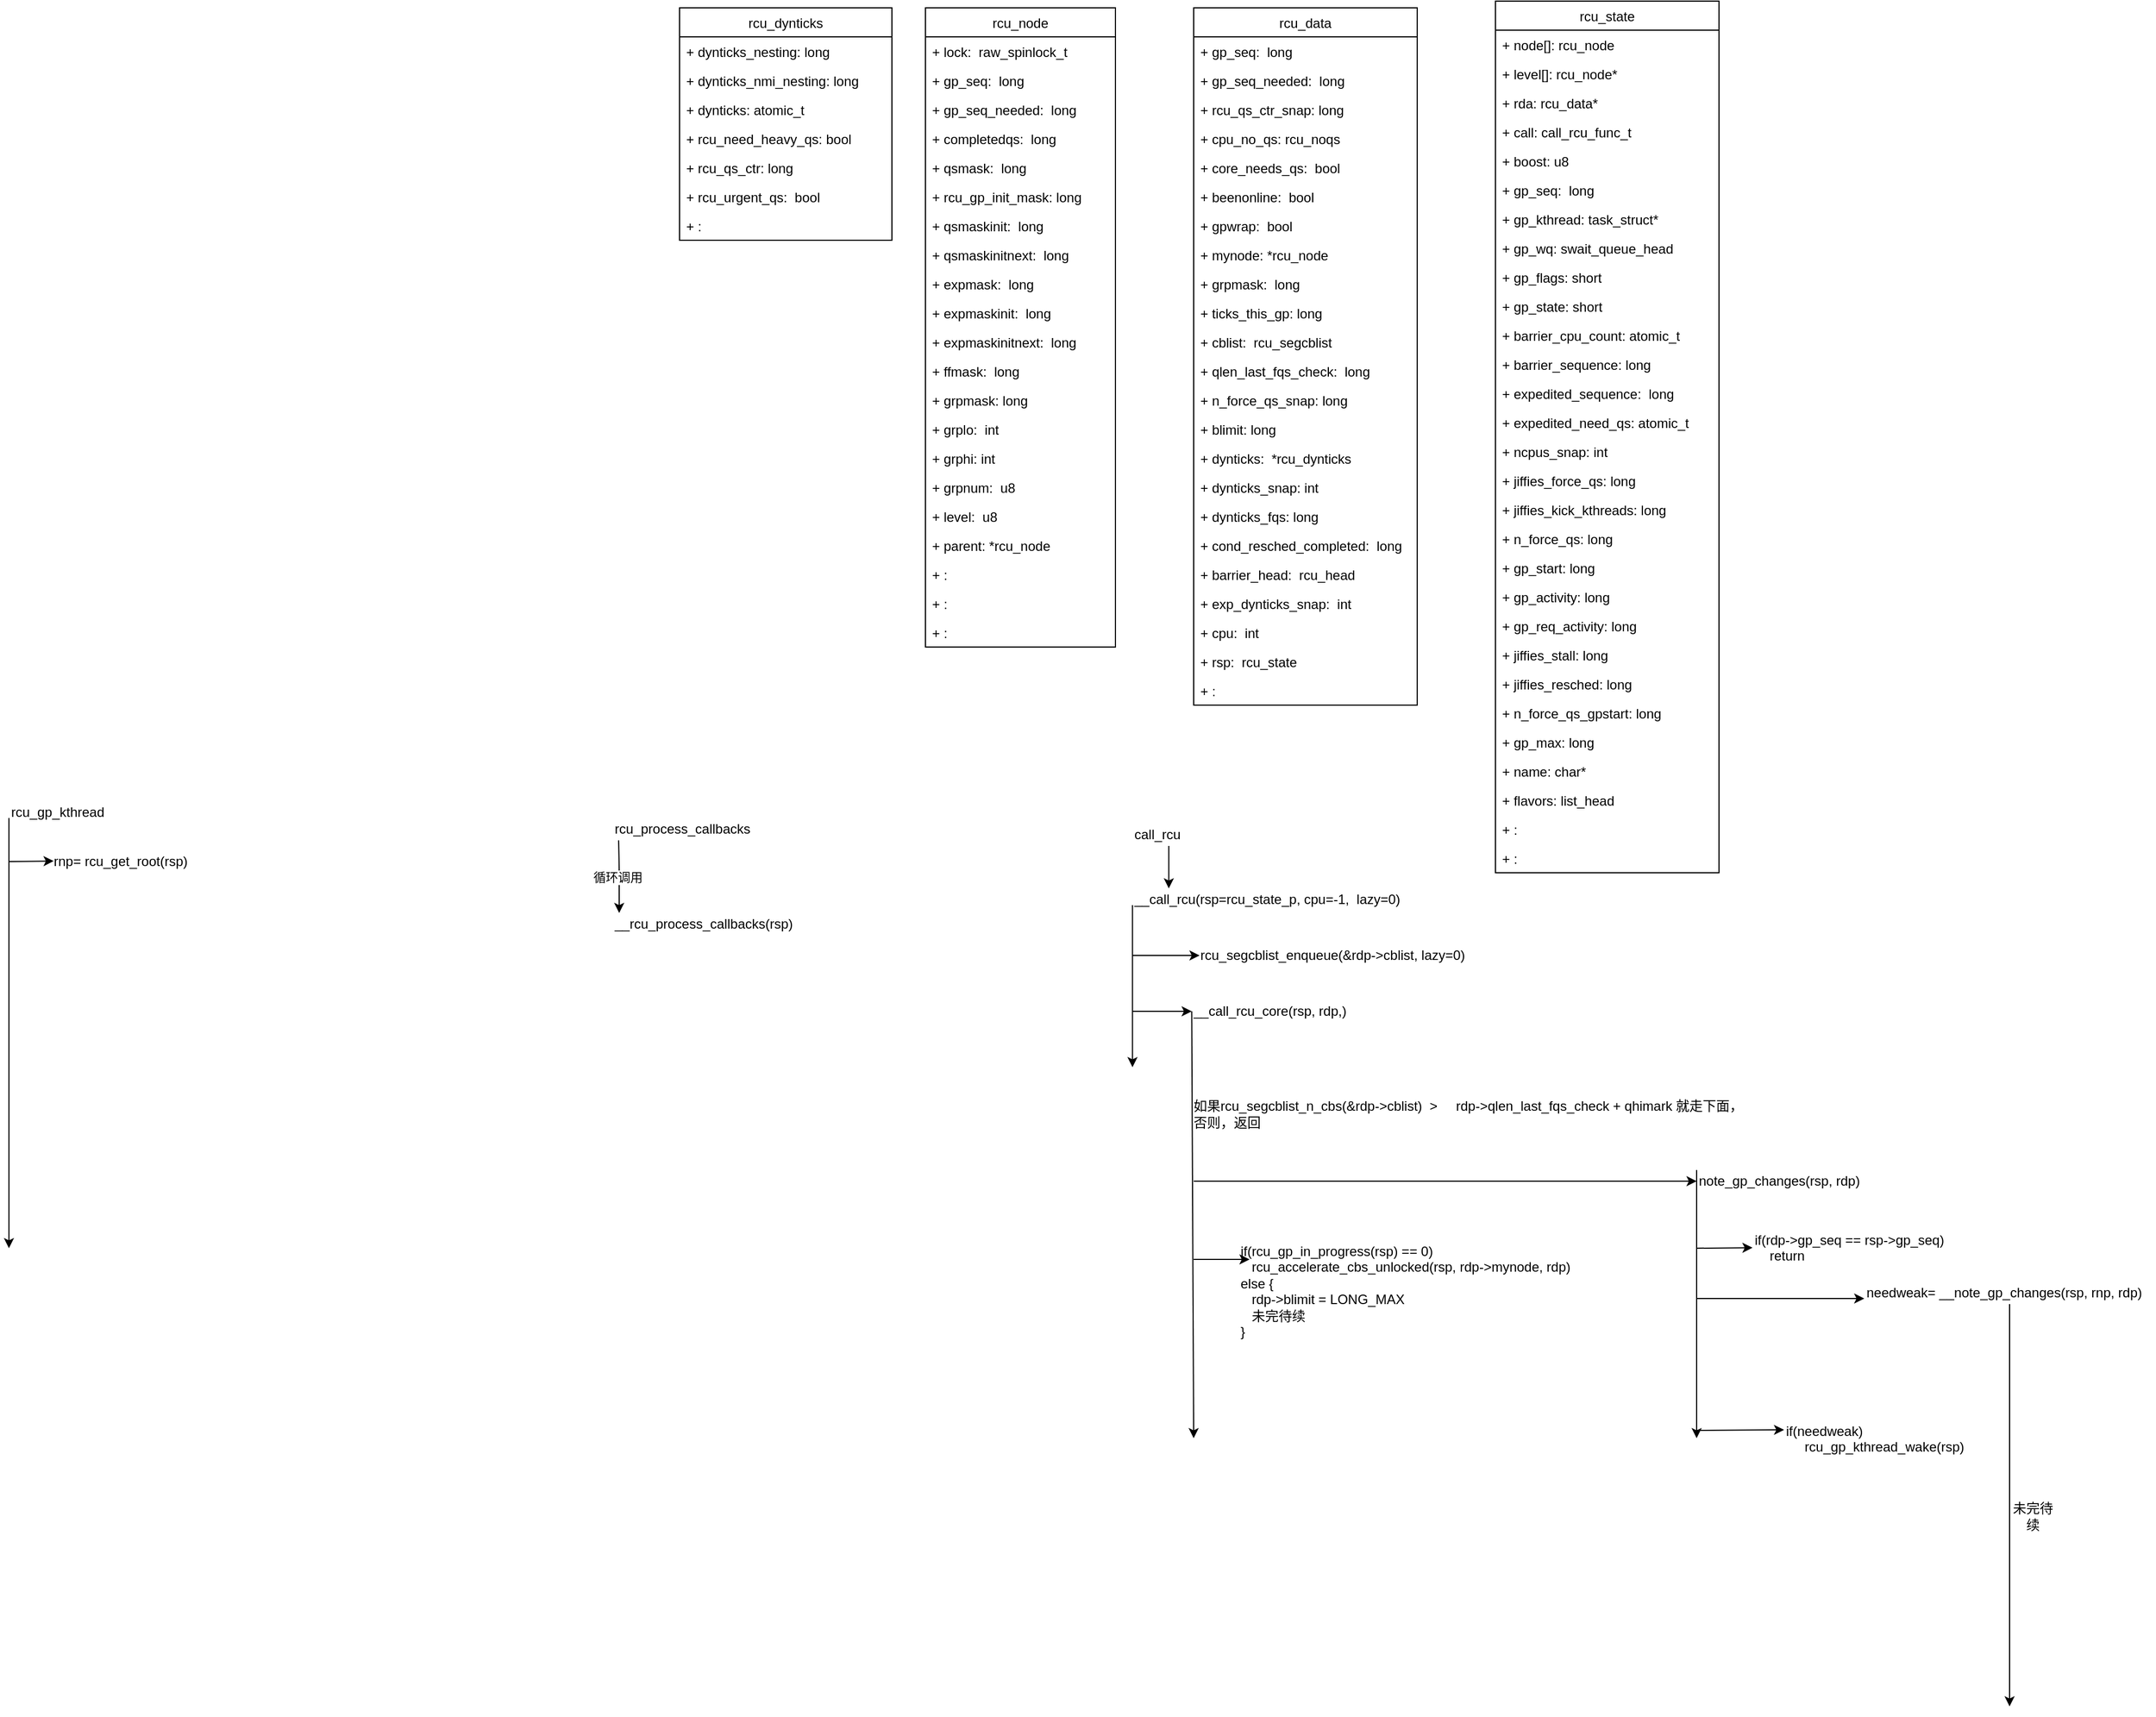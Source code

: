 <mxfile version="14.1.8" type="device"><diagram id="_RgtZ6eF84fD-qyP1BH1" name="RCU"><mxGraphModel dx="1579" dy="551" grid="1" gridSize="10" guides="1" tooltips="1" connect="1" arrows="1" fold="1" page="1" pageScale="1" pageWidth="827" pageHeight="1169" math="0" shadow="0"><root><mxCell id="0"/><mxCell id="1" parent="0"/><mxCell id="BQg806-XoGT8mJGdJp6U-5" value="rcu_dynticks" style="swimlane;fontStyle=0;childLayout=stackLayout;horizontal=1;startSize=26;fillColor=none;horizontalStack=0;resizeParent=1;resizeParentMax=0;resizeLast=0;collapsible=1;marginBottom=0;" vertex="1" parent="1"><mxGeometry x="10" y="70" width="190" height="208" as="geometry"/></mxCell><mxCell id="BQg806-XoGT8mJGdJp6U-6" value="+ dynticks_nesting: long" style="text;strokeColor=none;fillColor=none;align=left;verticalAlign=top;spacingLeft=4;spacingRight=4;overflow=hidden;rotatable=0;points=[[0,0.5],[1,0.5]];portConstraint=eastwest;" vertex="1" parent="BQg806-XoGT8mJGdJp6U-5"><mxGeometry y="26" width="190" height="26" as="geometry"/></mxCell><mxCell id="BQg806-XoGT8mJGdJp6U-7" value="+ dynticks_nmi_nesting: long" style="text;strokeColor=none;fillColor=none;align=left;verticalAlign=top;spacingLeft=4;spacingRight=4;overflow=hidden;rotatable=0;points=[[0,0.5],[1,0.5]];portConstraint=eastwest;" vertex="1" parent="BQg806-XoGT8mJGdJp6U-5"><mxGeometry y="52" width="190" height="26" as="geometry"/></mxCell><mxCell id="BQg806-XoGT8mJGdJp6U-8" value="+ dynticks: atomic_t" style="text;strokeColor=none;fillColor=none;align=left;verticalAlign=top;spacingLeft=4;spacingRight=4;overflow=hidden;rotatable=0;points=[[0,0.5],[1,0.5]];portConstraint=eastwest;" vertex="1" parent="BQg806-XoGT8mJGdJp6U-5"><mxGeometry y="78" width="190" height="26" as="geometry"/></mxCell><mxCell id="BQg806-XoGT8mJGdJp6U-11" value="+ rcu_need_heavy_qs: bool " style="text;strokeColor=none;fillColor=none;align=left;verticalAlign=top;spacingLeft=4;spacingRight=4;overflow=hidden;rotatable=0;points=[[0,0.5],[1,0.5]];portConstraint=eastwest;" vertex="1" parent="BQg806-XoGT8mJGdJp6U-5"><mxGeometry y="104" width="190" height="26" as="geometry"/></mxCell><mxCell id="BQg806-XoGT8mJGdJp6U-12" value="+ rcu_qs_ctr: long " style="text;strokeColor=none;fillColor=none;align=left;verticalAlign=top;spacingLeft=4;spacingRight=4;overflow=hidden;rotatable=0;points=[[0,0.5],[1,0.5]];portConstraint=eastwest;" vertex="1" parent="BQg806-XoGT8mJGdJp6U-5"><mxGeometry y="130" width="190" height="26" as="geometry"/></mxCell><mxCell id="BQg806-XoGT8mJGdJp6U-13" value="+ rcu_urgent_qs:  bool" style="text;strokeColor=none;fillColor=none;align=left;verticalAlign=top;spacingLeft=4;spacingRight=4;overflow=hidden;rotatable=0;points=[[0,0.5],[1,0.5]];portConstraint=eastwest;" vertex="1" parent="BQg806-XoGT8mJGdJp6U-5"><mxGeometry y="156" width="190" height="26" as="geometry"/></mxCell><mxCell id="BQg806-XoGT8mJGdJp6U-14" value="+ : " style="text;strokeColor=none;fillColor=none;align=left;verticalAlign=top;spacingLeft=4;spacingRight=4;overflow=hidden;rotatable=0;points=[[0,0.5],[1,0.5]];portConstraint=eastwest;" vertex="1" parent="BQg806-XoGT8mJGdJp6U-5"><mxGeometry y="182" width="190" height="26" as="geometry"/></mxCell><mxCell id="BQg806-XoGT8mJGdJp6U-15" value="rcu_node" style="swimlane;fontStyle=0;childLayout=stackLayout;horizontal=1;startSize=26;fillColor=none;horizontalStack=0;resizeParent=1;resizeParentMax=0;resizeLast=0;collapsible=1;marginBottom=0;" vertex="1" parent="1"><mxGeometry x="230" y="70" width="170" height="572" as="geometry"/></mxCell><mxCell id="BQg806-XoGT8mJGdJp6U-16" value="+ lock:  raw_spinlock_t " style="text;strokeColor=none;fillColor=none;align=left;verticalAlign=top;spacingLeft=4;spacingRight=4;overflow=hidden;rotatable=0;points=[[0,0.5],[1,0.5]];portConstraint=eastwest;" vertex="1" parent="BQg806-XoGT8mJGdJp6U-15"><mxGeometry y="26" width="170" height="26" as="geometry"/></mxCell><mxCell id="BQg806-XoGT8mJGdJp6U-17" value="+ gp_seq:  long" style="text;strokeColor=none;fillColor=none;align=left;verticalAlign=top;spacingLeft=4;spacingRight=4;overflow=hidden;rotatable=0;points=[[0,0.5],[1,0.5]];portConstraint=eastwest;" vertex="1" parent="BQg806-XoGT8mJGdJp6U-15"><mxGeometry y="52" width="170" height="26" as="geometry"/></mxCell><mxCell id="BQg806-XoGT8mJGdJp6U-18" value="+ gp_seq_needed:  long" style="text;strokeColor=none;fillColor=none;align=left;verticalAlign=top;spacingLeft=4;spacingRight=4;overflow=hidden;rotatable=0;points=[[0,0.5],[1,0.5]];portConstraint=eastwest;" vertex="1" parent="BQg806-XoGT8mJGdJp6U-15"><mxGeometry y="78" width="170" height="26" as="geometry"/></mxCell><mxCell id="BQg806-XoGT8mJGdJp6U-19" value="+ completedqs:  long" style="text;strokeColor=none;fillColor=none;align=left;verticalAlign=top;spacingLeft=4;spacingRight=4;overflow=hidden;rotatable=0;points=[[0,0.5],[1,0.5]];portConstraint=eastwest;" vertex="1" parent="BQg806-XoGT8mJGdJp6U-15"><mxGeometry y="104" width="170" height="26" as="geometry"/></mxCell><mxCell id="BQg806-XoGT8mJGdJp6U-20" value="+ qsmask:  long" style="text;strokeColor=none;fillColor=none;align=left;verticalAlign=top;spacingLeft=4;spacingRight=4;overflow=hidden;rotatable=0;points=[[0,0.5],[1,0.5]];portConstraint=eastwest;" vertex="1" parent="BQg806-XoGT8mJGdJp6U-15"><mxGeometry y="130" width="170" height="26" as="geometry"/></mxCell><mxCell id="BQg806-XoGT8mJGdJp6U-21" value="+ rcu_gp_init_mask: long" style="text;strokeColor=none;fillColor=none;align=left;verticalAlign=top;spacingLeft=4;spacingRight=4;overflow=hidden;rotatable=0;points=[[0,0.5],[1,0.5]];portConstraint=eastwest;" vertex="1" parent="BQg806-XoGT8mJGdJp6U-15"><mxGeometry y="156" width="170" height="26" as="geometry"/></mxCell><mxCell id="BQg806-XoGT8mJGdJp6U-22" value="+ qsmaskinit:  long" style="text;strokeColor=none;fillColor=none;align=left;verticalAlign=top;spacingLeft=4;spacingRight=4;overflow=hidden;rotatable=0;points=[[0,0.5],[1,0.5]];portConstraint=eastwest;" vertex="1" parent="BQg806-XoGT8mJGdJp6U-15"><mxGeometry y="182" width="170" height="26" as="geometry"/></mxCell><mxCell id="BQg806-XoGT8mJGdJp6U-23" value="+ qsmaskinitnext:  long" style="text;strokeColor=none;fillColor=none;align=left;verticalAlign=top;spacingLeft=4;spacingRight=4;overflow=hidden;rotatable=0;points=[[0,0.5],[1,0.5]];portConstraint=eastwest;" vertex="1" parent="BQg806-XoGT8mJGdJp6U-15"><mxGeometry y="208" width="170" height="26" as="geometry"/></mxCell><mxCell id="BQg806-XoGT8mJGdJp6U-24" value="+ expmask:  long" style="text;strokeColor=none;fillColor=none;align=left;verticalAlign=top;spacingLeft=4;spacingRight=4;overflow=hidden;rotatable=0;points=[[0,0.5],[1,0.5]];portConstraint=eastwest;" vertex="1" parent="BQg806-XoGT8mJGdJp6U-15"><mxGeometry y="234" width="170" height="26" as="geometry"/></mxCell><mxCell id="BQg806-XoGT8mJGdJp6U-25" value="+ expmaskinit:  long" style="text;strokeColor=none;fillColor=none;align=left;verticalAlign=top;spacingLeft=4;spacingRight=4;overflow=hidden;rotatable=0;points=[[0,0.5],[1,0.5]];portConstraint=eastwest;" vertex="1" parent="BQg806-XoGT8mJGdJp6U-15"><mxGeometry y="260" width="170" height="26" as="geometry"/></mxCell><mxCell id="BQg806-XoGT8mJGdJp6U-26" value="+ expmaskinitnext:  long" style="text;strokeColor=none;fillColor=none;align=left;verticalAlign=top;spacingLeft=4;spacingRight=4;overflow=hidden;rotatable=0;points=[[0,0.5],[1,0.5]];portConstraint=eastwest;" vertex="1" parent="BQg806-XoGT8mJGdJp6U-15"><mxGeometry y="286" width="170" height="26" as="geometry"/></mxCell><mxCell id="BQg806-XoGT8mJGdJp6U-27" value="+ ffmask:  long" style="text;strokeColor=none;fillColor=none;align=left;verticalAlign=top;spacingLeft=4;spacingRight=4;overflow=hidden;rotatable=0;points=[[0,0.5],[1,0.5]];portConstraint=eastwest;" vertex="1" parent="BQg806-XoGT8mJGdJp6U-15"><mxGeometry y="312" width="170" height="26" as="geometry"/></mxCell><mxCell id="BQg806-XoGT8mJGdJp6U-28" value="+ grpmask: long" style="text;strokeColor=none;fillColor=none;align=left;verticalAlign=top;spacingLeft=4;spacingRight=4;overflow=hidden;rotatable=0;points=[[0,0.5],[1,0.5]];portConstraint=eastwest;" vertex="1" parent="BQg806-XoGT8mJGdJp6U-15"><mxGeometry y="338" width="170" height="26" as="geometry"/></mxCell><mxCell id="BQg806-XoGT8mJGdJp6U-29" value="+ grplo:  int" style="text;strokeColor=none;fillColor=none;align=left;verticalAlign=top;spacingLeft=4;spacingRight=4;overflow=hidden;rotatable=0;points=[[0,0.5],[1,0.5]];portConstraint=eastwest;" vertex="1" parent="BQg806-XoGT8mJGdJp6U-15"><mxGeometry y="364" width="170" height="26" as="geometry"/></mxCell><mxCell id="BQg806-XoGT8mJGdJp6U-30" value="+ grphi: int " style="text;strokeColor=none;fillColor=none;align=left;verticalAlign=top;spacingLeft=4;spacingRight=4;overflow=hidden;rotatable=0;points=[[0,0.5],[1,0.5]];portConstraint=eastwest;" vertex="1" parent="BQg806-XoGT8mJGdJp6U-15"><mxGeometry y="390" width="170" height="26" as="geometry"/></mxCell><mxCell id="BQg806-XoGT8mJGdJp6U-31" value="+ grpnum:  u8" style="text;strokeColor=none;fillColor=none;align=left;verticalAlign=top;spacingLeft=4;spacingRight=4;overflow=hidden;rotatable=0;points=[[0,0.5],[1,0.5]];portConstraint=eastwest;" vertex="1" parent="BQg806-XoGT8mJGdJp6U-15"><mxGeometry y="416" width="170" height="26" as="geometry"/></mxCell><mxCell id="BQg806-XoGT8mJGdJp6U-32" value="+ level:  u8" style="text;strokeColor=none;fillColor=none;align=left;verticalAlign=top;spacingLeft=4;spacingRight=4;overflow=hidden;rotatable=0;points=[[0,0.5],[1,0.5]];portConstraint=eastwest;" vertex="1" parent="BQg806-XoGT8mJGdJp6U-15"><mxGeometry y="442" width="170" height="26" as="geometry"/></mxCell><mxCell id="BQg806-XoGT8mJGdJp6U-33" value="+ parent: *rcu_node " style="text;strokeColor=none;fillColor=none;align=left;verticalAlign=top;spacingLeft=4;spacingRight=4;overflow=hidden;rotatable=0;points=[[0,0.5],[1,0.5]];portConstraint=eastwest;" vertex="1" parent="BQg806-XoGT8mJGdJp6U-15"><mxGeometry y="468" width="170" height="26" as="geometry"/></mxCell><mxCell id="BQg806-XoGT8mJGdJp6U-34" value="+ : " style="text;strokeColor=none;fillColor=none;align=left;verticalAlign=top;spacingLeft=4;spacingRight=4;overflow=hidden;rotatable=0;points=[[0,0.5],[1,0.5]];portConstraint=eastwest;" vertex="1" parent="BQg806-XoGT8mJGdJp6U-15"><mxGeometry y="494" width="170" height="26" as="geometry"/></mxCell><mxCell id="BQg806-XoGT8mJGdJp6U-35" value="+ : " style="text;strokeColor=none;fillColor=none;align=left;verticalAlign=top;spacingLeft=4;spacingRight=4;overflow=hidden;rotatable=0;points=[[0,0.5],[1,0.5]];portConstraint=eastwest;" vertex="1" parent="BQg806-XoGT8mJGdJp6U-15"><mxGeometry y="520" width="170" height="26" as="geometry"/></mxCell><mxCell id="BQg806-XoGT8mJGdJp6U-36" value="+ : " style="text;strokeColor=none;fillColor=none;align=left;verticalAlign=top;spacingLeft=4;spacingRight=4;overflow=hidden;rotatable=0;points=[[0,0.5],[1,0.5]];portConstraint=eastwest;" vertex="1" parent="BQg806-XoGT8mJGdJp6U-15"><mxGeometry y="546" width="170" height="26" as="geometry"/></mxCell><mxCell id="BQg806-XoGT8mJGdJp6U-37" value="rcu_data" style="swimlane;fontStyle=0;childLayout=stackLayout;horizontal=1;startSize=26;fillColor=none;horizontalStack=0;resizeParent=1;resizeParentMax=0;resizeLast=0;collapsible=1;marginBottom=0;" vertex="1" parent="1"><mxGeometry x="470" y="70" width="200" height="624" as="geometry"/></mxCell><mxCell id="BQg806-XoGT8mJGdJp6U-38" value="+ gp_seq:  long" style="text;strokeColor=none;fillColor=none;align=left;verticalAlign=top;spacingLeft=4;spacingRight=4;overflow=hidden;rotatable=0;points=[[0,0.5],[1,0.5]];portConstraint=eastwest;" vertex="1" parent="BQg806-XoGT8mJGdJp6U-37"><mxGeometry y="26" width="200" height="26" as="geometry"/></mxCell><mxCell id="BQg806-XoGT8mJGdJp6U-39" value="+ gp_seq_needed:  long" style="text;strokeColor=none;fillColor=none;align=left;verticalAlign=top;spacingLeft=4;spacingRight=4;overflow=hidden;rotatable=0;points=[[0,0.5],[1,0.5]];portConstraint=eastwest;" vertex="1" parent="BQg806-XoGT8mJGdJp6U-37"><mxGeometry y="52" width="200" height="26" as="geometry"/></mxCell><mxCell id="BQg806-XoGT8mJGdJp6U-40" value="+ rcu_qs_ctr_snap: long" style="text;strokeColor=none;fillColor=none;align=left;verticalAlign=top;spacingLeft=4;spacingRight=4;overflow=hidden;rotatable=0;points=[[0,0.5],[1,0.5]];portConstraint=eastwest;" vertex="1" parent="BQg806-XoGT8mJGdJp6U-37"><mxGeometry y="78" width="200" height="26" as="geometry"/></mxCell><mxCell id="BQg806-XoGT8mJGdJp6U-41" value="+ cpu_no_qs: rcu_noqs " style="text;strokeColor=none;fillColor=none;align=left;verticalAlign=top;spacingLeft=4;spacingRight=4;overflow=hidden;rotatable=0;points=[[0,0.5],[1,0.5]];portConstraint=eastwest;" vertex="1" parent="BQg806-XoGT8mJGdJp6U-37"><mxGeometry y="104" width="200" height="26" as="geometry"/></mxCell><mxCell id="BQg806-XoGT8mJGdJp6U-42" value="+ core_needs_qs:  bool" style="text;strokeColor=none;fillColor=none;align=left;verticalAlign=top;spacingLeft=4;spacingRight=4;overflow=hidden;rotatable=0;points=[[0,0.5],[1,0.5]];portConstraint=eastwest;" vertex="1" parent="BQg806-XoGT8mJGdJp6U-37"><mxGeometry y="130" width="200" height="26" as="geometry"/></mxCell><mxCell id="BQg806-XoGT8mJGdJp6U-43" value="+ beenonline:  bool" style="text;strokeColor=none;fillColor=none;align=left;verticalAlign=top;spacingLeft=4;spacingRight=4;overflow=hidden;rotatable=0;points=[[0,0.5],[1,0.5]];portConstraint=eastwest;" vertex="1" parent="BQg806-XoGT8mJGdJp6U-37"><mxGeometry y="156" width="200" height="26" as="geometry"/></mxCell><mxCell id="BQg806-XoGT8mJGdJp6U-44" value="+ gpwrap:  bool" style="text;strokeColor=none;fillColor=none;align=left;verticalAlign=top;spacingLeft=4;spacingRight=4;overflow=hidden;rotatable=0;points=[[0,0.5],[1,0.5]];portConstraint=eastwest;" vertex="1" parent="BQg806-XoGT8mJGdJp6U-37"><mxGeometry y="182" width="200" height="26" as="geometry"/></mxCell><mxCell id="BQg806-XoGT8mJGdJp6U-45" value="+ mynode: *rcu_node " style="text;strokeColor=none;fillColor=none;align=left;verticalAlign=top;spacingLeft=4;spacingRight=4;overflow=hidden;rotatable=0;points=[[0,0.5],[1,0.5]];portConstraint=eastwest;" vertex="1" parent="BQg806-XoGT8mJGdJp6U-37"><mxGeometry y="208" width="200" height="26" as="geometry"/></mxCell><mxCell id="BQg806-XoGT8mJGdJp6U-46" value="+ grpmask:  long" style="text;strokeColor=none;fillColor=none;align=left;verticalAlign=top;spacingLeft=4;spacingRight=4;overflow=hidden;rotatable=0;points=[[0,0.5],[1,0.5]];portConstraint=eastwest;" vertex="1" parent="BQg806-XoGT8mJGdJp6U-37"><mxGeometry y="234" width="200" height="26" as="geometry"/></mxCell><mxCell id="BQg806-XoGT8mJGdJp6U-47" value="+ ticks_this_gp: long " style="text;strokeColor=none;fillColor=none;align=left;verticalAlign=top;spacingLeft=4;spacingRight=4;overflow=hidden;rotatable=0;points=[[0,0.5],[1,0.5]];portConstraint=eastwest;" vertex="1" parent="BQg806-XoGT8mJGdJp6U-37"><mxGeometry y="260" width="200" height="26" as="geometry"/></mxCell><mxCell id="BQg806-XoGT8mJGdJp6U-48" value="+ cblist:  rcu_segcblist" style="text;strokeColor=none;fillColor=none;align=left;verticalAlign=top;spacingLeft=4;spacingRight=4;overflow=hidden;rotatable=0;points=[[0,0.5],[1,0.5]];portConstraint=eastwest;" vertex="1" parent="BQg806-XoGT8mJGdJp6U-37"><mxGeometry y="286" width="200" height="26" as="geometry"/></mxCell><mxCell id="BQg806-XoGT8mJGdJp6U-49" value="+ qlen_last_fqs_check:  long" style="text;strokeColor=none;fillColor=none;align=left;verticalAlign=top;spacingLeft=4;spacingRight=4;overflow=hidden;rotatable=0;points=[[0,0.5],[1,0.5]];portConstraint=eastwest;" vertex="1" parent="BQg806-XoGT8mJGdJp6U-37"><mxGeometry y="312" width="200" height="26" as="geometry"/></mxCell><mxCell id="BQg806-XoGT8mJGdJp6U-50" value="+ n_force_qs_snap: long" style="text;strokeColor=none;fillColor=none;align=left;verticalAlign=top;spacingLeft=4;spacingRight=4;overflow=hidden;rotatable=0;points=[[0,0.5],[1,0.5]];portConstraint=eastwest;" vertex="1" parent="BQg806-XoGT8mJGdJp6U-37"><mxGeometry y="338" width="200" height="26" as="geometry"/></mxCell><mxCell id="BQg806-XoGT8mJGdJp6U-51" value="+ blimit: long" style="text;strokeColor=none;fillColor=none;align=left;verticalAlign=top;spacingLeft=4;spacingRight=4;overflow=hidden;rotatable=0;points=[[0,0.5],[1,0.5]];portConstraint=eastwest;" vertex="1" parent="BQg806-XoGT8mJGdJp6U-37"><mxGeometry y="364" width="200" height="26" as="geometry"/></mxCell><mxCell id="BQg806-XoGT8mJGdJp6U-52" value="+ dynticks:  *rcu_dynticks" style="text;strokeColor=none;fillColor=none;align=left;verticalAlign=top;spacingLeft=4;spacingRight=4;overflow=hidden;rotatable=0;points=[[0,0.5],[1,0.5]];portConstraint=eastwest;" vertex="1" parent="BQg806-XoGT8mJGdJp6U-37"><mxGeometry y="390" width="200" height="26" as="geometry"/></mxCell><mxCell id="BQg806-XoGT8mJGdJp6U-53" value="+ dynticks_snap: int " style="text;strokeColor=none;fillColor=none;align=left;verticalAlign=top;spacingLeft=4;spacingRight=4;overflow=hidden;rotatable=0;points=[[0,0.5],[1,0.5]];portConstraint=eastwest;" vertex="1" parent="BQg806-XoGT8mJGdJp6U-37"><mxGeometry y="416" width="200" height="26" as="geometry"/></mxCell><mxCell id="BQg806-XoGT8mJGdJp6U-54" value="+ dynticks_fqs: long" style="text;strokeColor=none;fillColor=none;align=left;verticalAlign=top;spacingLeft=4;spacingRight=4;overflow=hidden;rotatable=0;points=[[0,0.5],[1,0.5]];portConstraint=eastwest;" vertex="1" parent="BQg806-XoGT8mJGdJp6U-37"><mxGeometry y="442" width="200" height="26" as="geometry"/></mxCell><mxCell id="BQg806-XoGT8mJGdJp6U-55" value="+ cond_resched_completed:  long" style="text;strokeColor=none;fillColor=none;align=left;verticalAlign=top;spacingLeft=4;spacingRight=4;overflow=hidden;rotatable=0;points=[[0,0.5],[1,0.5]];portConstraint=eastwest;" vertex="1" parent="BQg806-XoGT8mJGdJp6U-37"><mxGeometry y="468" width="200" height="26" as="geometry"/></mxCell><mxCell id="BQg806-XoGT8mJGdJp6U-56" value="+ barrier_head:  rcu_head" style="text;strokeColor=none;fillColor=none;align=left;verticalAlign=top;spacingLeft=4;spacingRight=4;overflow=hidden;rotatable=0;points=[[0,0.5],[1,0.5]];portConstraint=eastwest;" vertex="1" parent="BQg806-XoGT8mJGdJp6U-37"><mxGeometry y="494" width="200" height="26" as="geometry"/></mxCell><mxCell id="BQg806-XoGT8mJGdJp6U-57" value="+ exp_dynticks_snap:  int" style="text;strokeColor=none;fillColor=none;align=left;verticalAlign=top;spacingLeft=4;spacingRight=4;overflow=hidden;rotatable=0;points=[[0,0.5],[1,0.5]];portConstraint=eastwest;" vertex="1" parent="BQg806-XoGT8mJGdJp6U-37"><mxGeometry y="520" width="200" height="26" as="geometry"/></mxCell><mxCell id="BQg806-XoGT8mJGdJp6U-58" value="+ cpu:  int" style="text;strokeColor=none;fillColor=none;align=left;verticalAlign=top;spacingLeft=4;spacingRight=4;overflow=hidden;rotatable=0;points=[[0,0.5],[1,0.5]];portConstraint=eastwest;" vertex="1" parent="BQg806-XoGT8mJGdJp6U-37"><mxGeometry y="546" width="200" height="26" as="geometry"/></mxCell><mxCell id="BQg806-XoGT8mJGdJp6U-59" value="+ rsp:  rcu_state" style="text;strokeColor=none;fillColor=none;align=left;verticalAlign=top;spacingLeft=4;spacingRight=4;overflow=hidden;rotatable=0;points=[[0,0.5],[1,0.5]];portConstraint=eastwest;" vertex="1" parent="BQg806-XoGT8mJGdJp6U-37"><mxGeometry y="572" width="200" height="26" as="geometry"/></mxCell><mxCell id="BQg806-XoGT8mJGdJp6U-60" value="+ : " style="text;strokeColor=none;fillColor=none;align=left;verticalAlign=top;spacingLeft=4;spacingRight=4;overflow=hidden;rotatable=0;points=[[0,0.5],[1,0.5]];portConstraint=eastwest;" vertex="1" parent="BQg806-XoGT8mJGdJp6U-37"><mxGeometry y="598" width="200" height="26" as="geometry"/></mxCell><mxCell id="BQg806-XoGT8mJGdJp6U-61" value="rcu_state" style="swimlane;fontStyle=0;childLayout=stackLayout;horizontal=1;startSize=26;fillColor=none;horizontalStack=0;resizeParent=1;resizeParentMax=0;resizeLast=0;collapsible=1;marginBottom=0;" vertex="1" parent="1"><mxGeometry x="740" y="64" width="200" height="780" as="geometry"/></mxCell><mxCell id="BQg806-XoGT8mJGdJp6U-62" value="+ node[]: rcu_node " style="text;strokeColor=none;fillColor=none;align=left;verticalAlign=top;spacingLeft=4;spacingRight=4;overflow=hidden;rotatable=0;points=[[0,0.5],[1,0.5]];portConstraint=eastwest;" vertex="1" parent="BQg806-XoGT8mJGdJp6U-61"><mxGeometry y="26" width="200" height="26" as="geometry"/></mxCell><mxCell id="BQg806-XoGT8mJGdJp6U-65" value="+ level[]: rcu_node* " style="text;strokeColor=none;fillColor=none;align=left;verticalAlign=top;spacingLeft=4;spacingRight=4;overflow=hidden;rotatable=0;points=[[0,0.5],[1,0.5]];portConstraint=eastwest;" vertex="1" parent="BQg806-XoGT8mJGdJp6U-61"><mxGeometry y="52" width="200" height="26" as="geometry"/></mxCell><mxCell id="BQg806-XoGT8mJGdJp6U-66" value="+ rda: rcu_data* " style="text;strokeColor=none;fillColor=none;align=left;verticalAlign=top;spacingLeft=4;spacingRight=4;overflow=hidden;rotatable=0;points=[[0,0.5],[1,0.5]];portConstraint=eastwest;" vertex="1" parent="BQg806-XoGT8mJGdJp6U-61"><mxGeometry y="78" width="200" height="26" as="geometry"/></mxCell><mxCell id="BQg806-XoGT8mJGdJp6U-67" value="+ call: call_rcu_func_t " style="text;strokeColor=none;fillColor=none;align=left;verticalAlign=top;spacingLeft=4;spacingRight=4;overflow=hidden;rotatable=0;points=[[0,0.5],[1,0.5]];portConstraint=eastwest;" vertex="1" parent="BQg806-XoGT8mJGdJp6U-61"><mxGeometry y="104" width="200" height="26" as="geometry"/></mxCell><mxCell id="BQg806-XoGT8mJGdJp6U-68" value="+ boost: u8 " style="text;strokeColor=none;fillColor=none;align=left;verticalAlign=top;spacingLeft=4;spacingRight=4;overflow=hidden;rotatable=0;points=[[0,0.5],[1,0.5]];portConstraint=eastwest;" vertex="1" parent="BQg806-XoGT8mJGdJp6U-61"><mxGeometry y="130" width="200" height="26" as="geometry"/></mxCell><mxCell id="BQg806-XoGT8mJGdJp6U-69" value="+ gp_seq:  long" style="text;strokeColor=none;fillColor=none;align=left;verticalAlign=top;spacingLeft=4;spacingRight=4;overflow=hidden;rotatable=0;points=[[0,0.5],[1,0.5]];portConstraint=eastwest;" vertex="1" parent="BQg806-XoGT8mJGdJp6U-61"><mxGeometry y="156" width="200" height="26" as="geometry"/></mxCell><mxCell id="BQg806-XoGT8mJGdJp6U-70" value="+ gp_kthread: task_struct* " style="text;strokeColor=none;fillColor=none;align=left;verticalAlign=top;spacingLeft=4;spacingRight=4;overflow=hidden;rotatable=0;points=[[0,0.5],[1,0.5]];portConstraint=eastwest;" vertex="1" parent="BQg806-XoGT8mJGdJp6U-61"><mxGeometry y="182" width="200" height="26" as="geometry"/></mxCell><mxCell id="BQg806-XoGT8mJGdJp6U-71" value="+ gp_wq: swait_queue_head " style="text;strokeColor=none;fillColor=none;align=left;verticalAlign=top;spacingLeft=4;spacingRight=4;overflow=hidden;rotatable=0;points=[[0,0.5],[1,0.5]];portConstraint=eastwest;" vertex="1" parent="BQg806-XoGT8mJGdJp6U-61"><mxGeometry y="208" width="200" height="26" as="geometry"/></mxCell><mxCell id="BQg806-XoGT8mJGdJp6U-72" value="+ gp_flags: short " style="text;strokeColor=none;fillColor=none;align=left;verticalAlign=top;spacingLeft=4;spacingRight=4;overflow=hidden;rotatable=0;points=[[0,0.5],[1,0.5]];portConstraint=eastwest;" vertex="1" parent="BQg806-XoGT8mJGdJp6U-61"><mxGeometry y="234" width="200" height="26" as="geometry"/></mxCell><mxCell id="BQg806-XoGT8mJGdJp6U-73" value="+ gp_state: short " style="text;strokeColor=none;fillColor=none;align=left;verticalAlign=top;spacingLeft=4;spacingRight=4;overflow=hidden;rotatable=0;points=[[0,0.5],[1,0.5]];portConstraint=eastwest;" vertex="1" parent="BQg806-XoGT8mJGdJp6U-61"><mxGeometry y="260" width="200" height="26" as="geometry"/></mxCell><mxCell id="BQg806-XoGT8mJGdJp6U-74" value="+ barrier_cpu_count: atomic_t " style="text;strokeColor=none;fillColor=none;align=left;verticalAlign=top;spacingLeft=4;spacingRight=4;overflow=hidden;rotatable=0;points=[[0,0.5],[1,0.5]];portConstraint=eastwest;" vertex="1" parent="BQg806-XoGT8mJGdJp6U-61"><mxGeometry y="286" width="200" height="26" as="geometry"/></mxCell><mxCell id="BQg806-XoGT8mJGdJp6U-75" value="+ barrier_sequence: long " style="text;strokeColor=none;fillColor=none;align=left;verticalAlign=top;spacingLeft=4;spacingRight=4;overflow=hidden;rotatable=0;points=[[0,0.5],[1,0.5]];portConstraint=eastwest;" vertex="1" parent="BQg806-XoGT8mJGdJp6U-61"><mxGeometry y="312" width="200" height="26" as="geometry"/></mxCell><mxCell id="BQg806-XoGT8mJGdJp6U-76" value="+ expedited_sequence:  long" style="text;strokeColor=none;fillColor=none;align=left;verticalAlign=top;spacingLeft=4;spacingRight=4;overflow=hidden;rotatable=0;points=[[0,0.5],[1,0.5]];portConstraint=eastwest;" vertex="1" parent="BQg806-XoGT8mJGdJp6U-61"><mxGeometry y="338" width="200" height="26" as="geometry"/></mxCell><mxCell id="BQg806-XoGT8mJGdJp6U-77" value="+ expedited_need_qs: atomic_t " style="text;strokeColor=none;fillColor=none;align=left;verticalAlign=top;spacingLeft=4;spacingRight=4;overflow=hidden;rotatable=0;points=[[0,0.5],[1,0.5]];portConstraint=eastwest;" vertex="1" parent="BQg806-XoGT8mJGdJp6U-61"><mxGeometry y="364" width="200" height="26" as="geometry"/></mxCell><mxCell id="BQg806-XoGT8mJGdJp6U-78" value="+ ncpus_snap: int " style="text;strokeColor=none;fillColor=none;align=left;verticalAlign=top;spacingLeft=4;spacingRight=4;overflow=hidden;rotatable=0;points=[[0,0.5],[1,0.5]];portConstraint=eastwest;" vertex="1" parent="BQg806-XoGT8mJGdJp6U-61"><mxGeometry y="390" width="200" height="26" as="geometry"/></mxCell><mxCell id="BQg806-XoGT8mJGdJp6U-79" value="+ jiffies_force_qs: long " style="text;strokeColor=none;fillColor=none;align=left;verticalAlign=top;spacingLeft=4;spacingRight=4;overflow=hidden;rotatable=0;points=[[0,0.5],[1,0.5]];portConstraint=eastwest;" vertex="1" parent="BQg806-XoGT8mJGdJp6U-61"><mxGeometry y="416" width="200" height="26" as="geometry"/></mxCell><mxCell id="BQg806-XoGT8mJGdJp6U-80" value="+ jiffies_kick_kthreads: long " style="text;strokeColor=none;fillColor=none;align=left;verticalAlign=top;spacingLeft=4;spacingRight=4;overflow=hidden;rotatable=0;points=[[0,0.5],[1,0.5]];portConstraint=eastwest;" vertex="1" parent="BQg806-XoGT8mJGdJp6U-61"><mxGeometry y="442" width="200" height="26" as="geometry"/></mxCell><mxCell id="BQg806-XoGT8mJGdJp6U-81" value="+ n_force_qs: long " style="text;strokeColor=none;fillColor=none;align=left;verticalAlign=top;spacingLeft=4;spacingRight=4;overflow=hidden;rotatable=0;points=[[0,0.5],[1,0.5]];portConstraint=eastwest;" vertex="1" parent="BQg806-XoGT8mJGdJp6U-61"><mxGeometry y="468" width="200" height="26" as="geometry"/></mxCell><mxCell id="BQg806-XoGT8mJGdJp6U-82" value="+ gp_start: long " style="text;strokeColor=none;fillColor=none;align=left;verticalAlign=top;spacingLeft=4;spacingRight=4;overflow=hidden;rotatable=0;points=[[0,0.5],[1,0.5]];portConstraint=eastwest;" vertex="1" parent="BQg806-XoGT8mJGdJp6U-61"><mxGeometry y="494" width="200" height="26" as="geometry"/></mxCell><mxCell id="BQg806-XoGT8mJGdJp6U-83" value="+ gp_activity: long " style="text;strokeColor=none;fillColor=none;align=left;verticalAlign=top;spacingLeft=4;spacingRight=4;overflow=hidden;rotatable=0;points=[[0,0.5],[1,0.5]];portConstraint=eastwest;" vertex="1" parent="BQg806-XoGT8mJGdJp6U-61"><mxGeometry y="520" width="200" height="26" as="geometry"/></mxCell><mxCell id="BQg806-XoGT8mJGdJp6U-84" value="+ gp_req_activity: long " style="text;strokeColor=none;fillColor=none;align=left;verticalAlign=top;spacingLeft=4;spacingRight=4;overflow=hidden;rotatable=0;points=[[0,0.5],[1,0.5]];portConstraint=eastwest;" vertex="1" parent="BQg806-XoGT8mJGdJp6U-61"><mxGeometry y="546" width="200" height="26" as="geometry"/></mxCell><mxCell id="BQg806-XoGT8mJGdJp6U-85" value="+ jiffies_stall: long " style="text;strokeColor=none;fillColor=none;align=left;verticalAlign=top;spacingLeft=4;spacingRight=4;overflow=hidden;rotatable=0;points=[[0,0.5],[1,0.5]];portConstraint=eastwest;" vertex="1" parent="BQg806-XoGT8mJGdJp6U-61"><mxGeometry y="572" width="200" height="26" as="geometry"/></mxCell><mxCell id="BQg806-XoGT8mJGdJp6U-86" value="+ jiffies_resched: long " style="text;strokeColor=none;fillColor=none;align=left;verticalAlign=top;spacingLeft=4;spacingRight=4;overflow=hidden;rotatable=0;points=[[0,0.5],[1,0.5]];portConstraint=eastwest;" vertex="1" parent="BQg806-XoGT8mJGdJp6U-61"><mxGeometry y="598" width="200" height="26" as="geometry"/></mxCell><mxCell id="BQg806-XoGT8mJGdJp6U-87" value="+ n_force_qs_gpstart: long " style="text;strokeColor=none;fillColor=none;align=left;verticalAlign=top;spacingLeft=4;spacingRight=4;overflow=hidden;rotatable=0;points=[[0,0.5],[1,0.5]];portConstraint=eastwest;" vertex="1" parent="BQg806-XoGT8mJGdJp6U-61"><mxGeometry y="624" width="200" height="26" as="geometry"/></mxCell><mxCell id="BQg806-XoGT8mJGdJp6U-88" value="+ gp_max: long " style="text;strokeColor=none;fillColor=none;align=left;verticalAlign=top;spacingLeft=4;spacingRight=4;overflow=hidden;rotatable=0;points=[[0,0.5],[1,0.5]];portConstraint=eastwest;" vertex="1" parent="BQg806-XoGT8mJGdJp6U-61"><mxGeometry y="650" width="200" height="26" as="geometry"/></mxCell><mxCell id="BQg806-XoGT8mJGdJp6U-89" value="+ name: char* " style="text;strokeColor=none;fillColor=none;align=left;verticalAlign=top;spacingLeft=4;spacingRight=4;overflow=hidden;rotatable=0;points=[[0,0.5],[1,0.5]];portConstraint=eastwest;" vertex="1" parent="BQg806-XoGT8mJGdJp6U-61"><mxGeometry y="676" width="200" height="26" as="geometry"/></mxCell><mxCell id="BQg806-XoGT8mJGdJp6U-90" value="+ flavors: list_head " style="text;strokeColor=none;fillColor=none;align=left;verticalAlign=top;spacingLeft=4;spacingRight=4;overflow=hidden;rotatable=0;points=[[0,0.5],[1,0.5]];portConstraint=eastwest;" vertex="1" parent="BQg806-XoGT8mJGdJp6U-61"><mxGeometry y="702" width="200" height="26" as="geometry"/></mxCell><mxCell id="BQg806-XoGT8mJGdJp6U-91" value="+ : " style="text;strokeColor=none;fillColor=none;align=left;verticalAlign=top;spacingLeft=4;spacingRight=4;overflow=hidden;rotatable=0;points=[[0,0.5],[1,0.5]];portConstraint=eastwest;" vertex="1" parent="BQg806-XoGT8mJGdJp6U-61"><mxGeometry y="728" width="200" height="26" as="geometry"/></mxCell><mxCell id="BQg806-XoGT8mJGdJp6U-92" value="+ : " style="text;strokeColor=none;fillColor=none;align=left;verticalAlign=top;spacingLeft=4;spacingRight=4;overflow=hidden;rotatable=0;points=[[0,0.5],[1,0.5]];portConstraint=eastwest;" vertex="1" parent="BQg806-XoGT8mJGdJp6U-61"><mxGeometry y="754" width="200" height="26" as="geometry"/></mxCell><mxCell id="BQg806-XoGT8mJGdJp6U-93" value="call_rcu" style="text;html=1;strokeColor=none;fillColor=none;align=left;verticalAlign=middle;whiteSpace=wrap;rounded=0;" vertex="1" parent="1"><mxGeometry x="415.25" y="800" width="130" height="20" as="geometry"/></mxCell><mxCell id="BQg806-XoGT8mJGdJp6U-94" value="__call_rcu(rsp=rcu_state_p, cpu=-1,&amp;nbsp; lazy=0)" style="text;html=1;strokeColor=none;fillColor=none;align=left;verticalAlign=middle;whiteSpace=wrap;rounded=0;" vertex="1" parent="1"><mxGeometry x="415.25" y="858" width="250" height="20" as="geometry"/></mxCell><mxCell id="BQg806-XoGT8mJGdJp6U-95" value="needweak=&amp;nbsp;__note_gp_changes(rsp, rnp, rdp)" style="text;html=1;strokeColor=none;fillColor=none;align=left;verticalAlign=middle;whiteSpace=wrap;rounded=0;" vertex="1" parent="1"><mxGeometry x="1070" y="1210" width="260" height="20" as="geometry"/></mxCell><mxCell id="BQg806-XoGT8mJGdJp6U-96" value="note_gp_changes(rsp, rdp)" style="text;html=1;strokeColor=none;fillColor=none;align=left;verticalAlign=middle;whiteSpace=wrap;rounded=0;" vertex="1" parent="1"><mxGeometry x="920" y="1110" width="200" height="20" as="geometry"/></mxCell><mxCell id="BQg806-XoGT8mJGdJp6U-97" value="if(rdp-&amp;gt;gp_seq == rsp-&amp;gt;gp_seq)&lt;br&gt;&amp;nbsp; &amp;nbsp; return" style="text;html=1;strokeColor=none;fillColor=none;align=left;verticalAlign=top;whiteSpace=wrap;rounded=0;" vertex="1" parent="1"><mxGeometry x="970" y="1159" width="220" height="41" as="geometry"/></mxCell><mxCell id="BQg806-XoGT8mJGdJp6U-98" value="if(needweak)&lt;br&gt;&amp;nbsp; &amp;nbsp; &amp;nbsp;rcu_gp_kthread_wake(rsp)" style="text;html=1;strokeColor=none;fillColor=none;align=left;verticalAlign=top;whiteSpace=wrap;rounded=0;" vertex="1" parent="1"><mxGeometry x="998.25" y="1330" width="201.75" height="50" as="geometry"/></mxCell><mxCell id="BQg806-XoGT8mJGdJp6U-99" value="&lt;div&gt;如果rcu_segcblist_n_cbs(&amp;amp;rdp-&amp;gt;cblist)&amp;nbsp; &amp;gt;&amp;nbsp; &amp;nbsp; &amp;nbsp;&lt;span&gt;rdp-&amp;gt;qlen_last_fqs_check + qhimark 就走下面，&lt;/span&gt;&lt;/div&gt;&lt;div&gt;&lt;span&gt;否则，返回&lt;/span&gt;&lt;/div&gt;" style="text;html=1;strokeColor=none;fillColor=none;align=left;verticalAlign=middle;whiteSpace=wrap;rounded=0;" vertex="1" parent="1"><mxGeometry x="468.25" y="1040" width="501.75" height="40" as="geometry"/></mxCell><mxCell id="BQg806-XoGT8mJGdJp6U-100" value="__call_rcu_core(rsp, rdp,)" style="text;html=1;strokeColor=none;fillColor=none;align=left;verticalAlign=middle;whiteSpace=wrap;rounded=0;" vertex="1" parent="1"><mxGeometry x="468.25" y="958" width="181" height="20" as="geometry"/></mxCell><mxCell id="BQg806-XoGT8mJGdJp6U-101" value="rcu_segcblist_enqueue(&amp;amp;rdp-&amp;gt;cblist, lazy=0)" style="text;html=1;strokeColor=none;fillColor=none;align=left;verticalAlign=middle;whiteSpace=wrap;rounded=0;" vertex="1" parent="1"><mxGeometry x="473.75" y="908" width="251" height="20" as="geometry"/></mxCell><mxCell id="BQg806-XoGT8mJGdJp6U-102" value="" style="endArrow=classic;html=1;exitX=0.25;exitY=1;exitDx=0;exitDy=0;entryX=0.13;entryY=0;entryDx=0;entryDy=0;entryPerimeter=0;" edge="1" parent="1" source="BQg806-XoGT8mJGdJp6U-93" target="BQg806-XoGT8mJGdJp6U-94"><mxGeometry width="50" height="50" relative="1" as="geometry"><mxPoint x="675.25" y="818" as="sourcePoint"/><mxPoint x="725.25" y="768" as="targetPoint"/></mxGeometry></mxCell><mxCell id="BQg806-XoGT8mJGdJp6U-107" value="" style="endArrow=classic;html=1;exitX=0;exitY=0.75;exitDx=0;exitDy=0;" edge="1" parent="1" source="BQg806-XoGT8mJGdJp6U-94"><mxGeometry width="50" height="50" relative="1" as="geometry"><mxPoint x="415.25" y="968" as="sourcePoint"/><mxPoint x="415.25" y="1018" as="targetPoint"/></mxGeometry></mxCell><mxCell id="BQg806-XoGT8mJGdJp6U-108" value="" style="endArrow=classic;html=1;entryX=0;entryY=0.5;entryDx=0;entryDy=0;" edge="1" parent="1" target="BQg806-XoGT8mJGdJp6U-100"><mxGeometry width="50" height="50" relative="1" as="geometry"><mxPoint x="415.25" y="968" as="sourcePoint"/><mxPoint x="475.25" y="998" as="targetPoint"/><Array as="points"/></mxGeometry></mxCell><mxCell id="BQg806-XoGT8mJGdJp6U-109" value="" style="endArrow=classic;html=1;" edge="1" parent="1"><mxGeometry width="50" height="50" relative="1" as="geometry"><mxPoint x="415.25" y="918" as="sourcePoint"/><mxPoint x="475.25" y="918" as="targetPoint"/></mxGeometry></mxCell><mxCell id="BQg806-XoGT8mJGdJp6U-110" value="rcu_process_callbacks" style="text;html=1;strokeColor=none;fillColor=none;align=left;verticalAlign=middle;whiteSpace=wrap;rounded=0;" vertex="1" parent="1"><mxGeometry x="-50" y="795" width="150" height="20" as="geometry"/></mxCell><mxCell id="BQg806-XoGT8mJGdJp6U-111" value="__rcu_process_callbacks(rsp)" style="text;html=1;strokeColor=none;fillColor=none;align=left;verticalAlign=middle;whiteSpace=wrap;rounded=0;" vertex="1" parent="1"><mxGeometry x="-50" y="880" width="160" height="20" as="geometry"/></mxCell><mxCell id="BQg806-XoGT8mJGdJp6U-118" value="" style="endArrow=classic;html=1;exitX=0.25;exitY=1;exitDx=0;exitDy=0;entryX=0.25;entryY=0;entryDx=0;entryDy=0;" edge="1" parent="1"><mxGeometry relative="1" as="geometry"><mxPoint x="-44.5" y="815" as="sourcePoint"/><mxPoint x="-44" y="880" as="targetPoint"/><Array as="points"><mxPoint x="-44" y="840"/></Array></mxGeometry></mxCell><mxCell id="BQg806-XoGT8mJGdJp6U-119" value="循环调用&amp;nbsp;" style="edgeLabel;resizable=0;html=1;align=center;verticalAlign=middle;" connectable="0" vertex="1" parent="BQg806-XoGT8mJGdJp6U-118"><mxGeometry relative="1" as="geometry"/></mxCell><mxCell id="BQg806-XoGT8mJGdJp6U-120" value="rcu_gp_kthread" style="text;html=1;strokeColor=none;fillColor=none;align=left;verticalAlign=middle;whiteSpace=wrap;rounded=0;" vertex="1" parent="1"><mxGeometry x="-590" y="780" width="90" height="20" as="geometry"/></mxCell><mxCell id="BQg806-XoGT8mJGdJp6U-121" value="rnp=&amp;nbsp;rcu_get_root(rsp)" style="text;html=1;strokeColor=none;fillColor=none;align=center;verticalAlign=middle;whiteSpace=wrap;rounded=0;" vertex="1" parent="1"><mxGeometry x="-550" y="824" width="120" height="20" as="geometry"/></mxCell><mxCell id="BQg806-XoGT8mJGdJp6U-122" value="" style="endArrow=classic;html=1;exitX=0;exitY=0.75;exitDx=0;exitDy=0;" edge="1" parent="1" source="BQg806-XoGT8mJGdJp6U-120"><mxGeometry width="50" height="50" relative="1" as="geometry"><mxPoint x="-370" y="870" as="sourcePoint"/><mxPoint x="-590" y="1180" as="targetPoint"/></mxGeometry></mxCell><mxCell id="BQg806-XoGT8mJGdJp6U-123" value="" style="endArrow=classic;html=1;" edge="1" parent="1"><mxGeometry relative="1" as="geometry"><mxPoint x="-590" y="834" as="sourcePoint"/><mxPoint x="-550" y="833.5" as="targetPoint"/></mxGeometry></mxCell><mxCell id="BQg806-XoGT8mJGdJp6U-130" value="" style="endArrow=classic;html=1;exitX=0;exitY=0.5;exitDx=0;exitDy=0;" edge="1" parent="1" source="BQg806-XoGT8mJGdJp6U-100"><mxGeometry width="50" height="50" relative="1" as="geometry"><mxPoint x="470" y="980" as="sourcePoint"/><mxPoint x="470" y="1350" as="targetPoint"/></mxGeometry></mxCell><mxCell id="BQg806-XoGT8mJGdJp6U-132" value="" style="endArrow=classic;html=1;" edge="1" parent="1"><mxGeometry width="50" height="50" relative="1" as="geometry"><mxPoint x="470" y="1120" as="sourcePoint"/><mxPoint x="920" y="1120" as="targetPoint"/></mxGeometry></mxCell><mxCell id="BQg806-XoGT8mJGdJp6U-133" value="" style="endArrow=classic;html=1;exitX=0;exitY=0;exitDx=0;exitDy=0;" edge="1" parent="1" source="BQg806-XoGT8mJGdJp6U-96"><mxGeometry width="50" height="50" relative="1" as="geometry"><mxPoint x="910" y="1260" as="sourcePoint"/><mxPoint x="920" y="1350" as="targetPoint"/></mxGeometry></mxCell><mxCell id="BQg806-XoGT8mJGdJp6U-134" value="" style="endArrow=classic;html=1;entryX=0;entryY=0.75;entryDx=0;entryDy=0;" edge="1" parent="1"><mxGeometry width="50" height="50" relative="1" as="geometry"><mxPoint x="920" y="1225" as="sourcePoint"/><mxPoint x="1070" y="1225" as="targetPoint"/></mxGeometry></mxCell><mxCell id="BQg806-XoGT8mJGdJp6U-135" value="" style="endArrow=classic;html=1;entryX=0;entryY=0.25;entryDx=0;entryDy=0;" edge="1" parent="1" target="BQg806-XoGT8mJGdJp6U-98"><mxGeometry width="50" height="50" relative="1" as="geometry"><mxPoint x="920" y="1343" as="sourcePoint"/><mxPoint x="980" y="1320" as="targetPoint"/></mxGeometry></mxCell><mxCell id="BQg806-XoGT8mJGdJp6U-136" value="" style="endArrow=classic;html=1;entryX=0;entryY=0.5;entryDx=0;entryDy=0;" edge="1" parent="1" target="BQg806-XoGT8mJGdJp6U-97"><mxGeometry width="50" height="50" relative="1" as="geometry"><mxPoint x="920" y="1180" as="sourcePoint"/><mxPoint x="970" y="1170" as="targetPoint"/></mxGeometry></mxCell><mxCell id="BQg806-XoGT8mJGdJp6U-137" value="" style="endArrow=classic;html=1;exitX=0.5;exitY=1;exitDx=0;exitDy=0;" edge="1" parent="1"><mxGeometry width="50" height="50" relative="1" as="geometry"><mxPoint x="1200" y="1230" as="sourcePoint"/><mxPoint x="1200" y="1590" as="targetPoint"/></mxGeometry></mxCell><mxCell id="BQg806-XoGT8mJGdJp6U-138" value="if(rcu_gp_in_progress(rsp) == 0)&amp;nbsp;&lt;br&gt;&amp;nbsp; &amp;nbsp;rcu_accelerate_cbs_unlocked(rsp, rdp-&amp;gt;mynode, rdp)&lt;br&gt;else {&lt;br&gt;&amp;nbsp; &amp;nbsp;rdp-&amp;gt;blimit = LONG_MAX&lt;br&gt;&amp;nbsp; &amp;nbsp;未完待续&lt;br&gt;}" style="text;html=1;strokeColor=none;fillColor=none;align=left;verticalAlign=top;whiteSpace=wrap;rounded=0;" vertex="1" parent="1"><mxGeometry x="510" y="1169" width="300" height="141" as="geometry"/></mxCell><mxCell id="BQg806-XoGT8mJGdJp6U-139" value="" style="endArrow=classic;html=1;" edge="1" parent="1"><mxGeometry width="50" height="50" relative="1" as="geometry"><mxPoint x="470" y="1190" as="sourcePoint"/><mxPoint x="520" y="1190" as="targetPoint"/></mxGeometry></mxCell><mxCell id="BQg806-XoGT8mJGdJp6U-140" value="未完待续" style="text;html=1;strokeColor=none;fillColor=none;align=center;verticalAlign=middle;whiteSpace=wrap;rounded=0;" vertex="1" parent="1"><mxGeometry x="1201" y="1410" width="40" height="20" as="geometry"/></mxCell></root></mxGraphModel></diagram></mxfile>